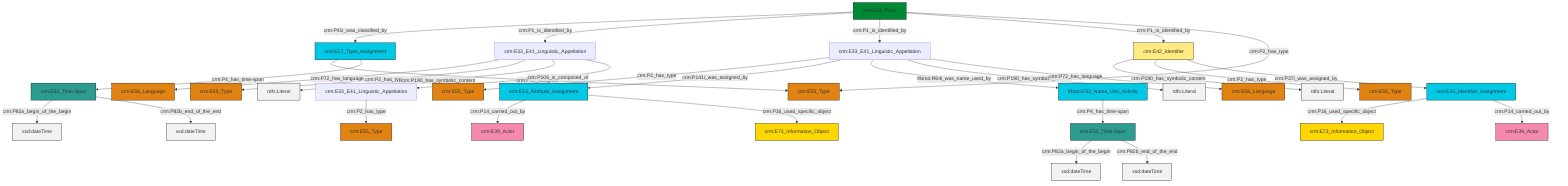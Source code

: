 graph TD
classDef Literal fill:#f2f2f2,stroke:#000000;
classDef CRM_Entity fill:#FFFFFF,stroke:#000000;
classDef Temporal_Entity fill:#00C9E6, stroke:#000000;
classDef Type fill:#E18312, stroke:#000000;
classDef Time-Span fill:#2C9C91, stroke:#000000;
classDef Appellation fill:#FFEB7F, stroke:#000000;
classDef Place fill:#008836, stroke:#000000;
classDef Persistent_Item fill:#B266B2, stroke:#000000;
classDef Conceptual_Object fill:#FFD700, stroke:#000000;
classDef Physical_Thing fill:#D2B48C, stroke:#000000;
classDef Actor fill:#f58aad, stroke:#000000;
classDef PC_Classes fill:#4ce600, stroke:#000000;
classDef Multi fill:#cccccc,stroke:#000000;

0["crm:E15_Identifier_Assignment"]:::Temporal_Entity -->|crm:P16_used_specific_object| 1["crm:E73_Information_Object"]:::Conceptual_Object
2["frbroo:F52_Name_Use_Activity"]:::Temporal_Entity -->|crm:P4_has_time-span| 3["crm:E52_Time-Span"]:::Time-Span
6["crm:E53_Place"]:::Place -->|crm:P41i_was_classified_by| 7["crm:E17_Type_Assignment"]:::Temporal_Entity
0["crm:E15_Identifier_Assignment"]:::Temporal_Entity -->|crm:P14_carried_out_by| 14["crm:E39_Actor"]:::Actor
12["crm:E52_Time-Span"]:::Time-Span -->|crm:P82a_begin_of_the_begin| 15[xsd:dateTime]:::Literal
16["crm:E33_E41_Linguistic_Appellation"]:::Default -->|crm:P2_has_type| 17["crm:E55_Type"]:::Type
10["crm:E42_Identifier"]:::Appellation -->|crm:P190_has_symbolic_content| 18[rdfs:Literal]:::Literal
21["crm:E33_E41_Linguistic_Appellation"]:::Default -->|crm:P2_has_type| 22["crm:E55_Type"]:::Type
3["crm:E52_Time-Span"]:::Time-Span -->|crm:P82a_begin_of_the_begin| 23[xsd:dateTime]:::Literal
6["crm:E53_Place"]:::Place -->|crm:P1_is_identified_by| 28["crm:E33_E41_Linguistic_Appellation"]:::Default
7["crm:E17_Type_Assignment"]:::Temporal_Entity -->|crm:P42_assigned| 29["crm:E55_Type"]:::Type
28["crm:E33_E41_Linguistic_Appellation"]:::Default -->|crm:P72_has_language| 19["crm:E56_Language"]:::Type
28["crm:E33_E41_Linguistic_Appellation"]:::Default -->|crm:P2_has_type| 25["crm:E55_Type"]:::Type
16["crm:E33_E41_Linguistic_Appellation"]:::Default -->|crm:P141i_was_assigned_by| 4["crm:E13_Attribute_Assignment"]:::Temporal_Entity
6["crm:E53_Place"]:::Place -->|crm:P1_is_identified_by| 16["crm:E33_E41_Linguistic_Appellation"]:::Default
6["crm:E53_Place"]:::Place -->|crm:P1_is_identified_by| 10["crm:E42_Identifier"]:::Appellation
16["crm:E33_E41_Linguistic_Appellation"]:::Default -->|frbroo:R64i_was_name_used_by| 2["frbroo:F52_Name_Use_Activity"]:::Temporal_Entity
16["crm:E33_E41_Linguistic_Appellation"]:::Default -->|crm:P190_has_symbolic_content| 36[rdfs:Literal]:::Literal
3["crm:E52_Time-Span"]:::Time-Span -->|crm:P82b_end_of_the_end| 37[xsd:dateTime]:::Literal
6["crm:E53_Place"]:::Place -->|crm:P2_has_type| 29["crm:E55_Type"]:::Type
7["crm:E17_Type_Assignment"]:::Temporal_Entity -->|crm:P4_has_time-span| 12["crm:E52_Time-Span"]:::Time-Span
28["crm:E33_E41_Linguistic_Appellation"]:::Default -->|crm:P190_has_symbolic_content| 44[rdfs:Literal]:::Literal
4["crm:E13_Attribute_Assignment"]:::Temporal_Entity -->|crm:P14_carried_out_by| 30["crm:E39_Actor"]:::Actor
12["crm:E52_Time-Span"]:::Time-Span -->|crm:P82b_end_of_the_end| 46[xsd:dateTime]:::Literal
10["crm:E42_Identifier"]:::Appellation -->|crm:P2_has_type| 42["crm:E55_Type"]:::Type
16["crm:E33_E41_Linguistic_Appellation"]:::Default -->|crm:P72_has_language| 8["crm:E56_Language"]:::Type
28["crm:E33_E41_Linguistic_Appellation"]:::Default -->|crm:P106_is_composed_of| 21["crm:E33_E41_Linguistic_Appellation"]:::Default
10["crm:E42_Identifier"]:::Appellation -->|crm:P37i_was_assigned_by| 0["crm:E15_Identifier_Assignment"]:::Temporal_Entity
4["crm:E13_Attribute_Assignment"]:::Temporal_Entity -->|crm:P16_used_specific_object| 47["crm:E73_Information_Object"]:::Conceptual_Object